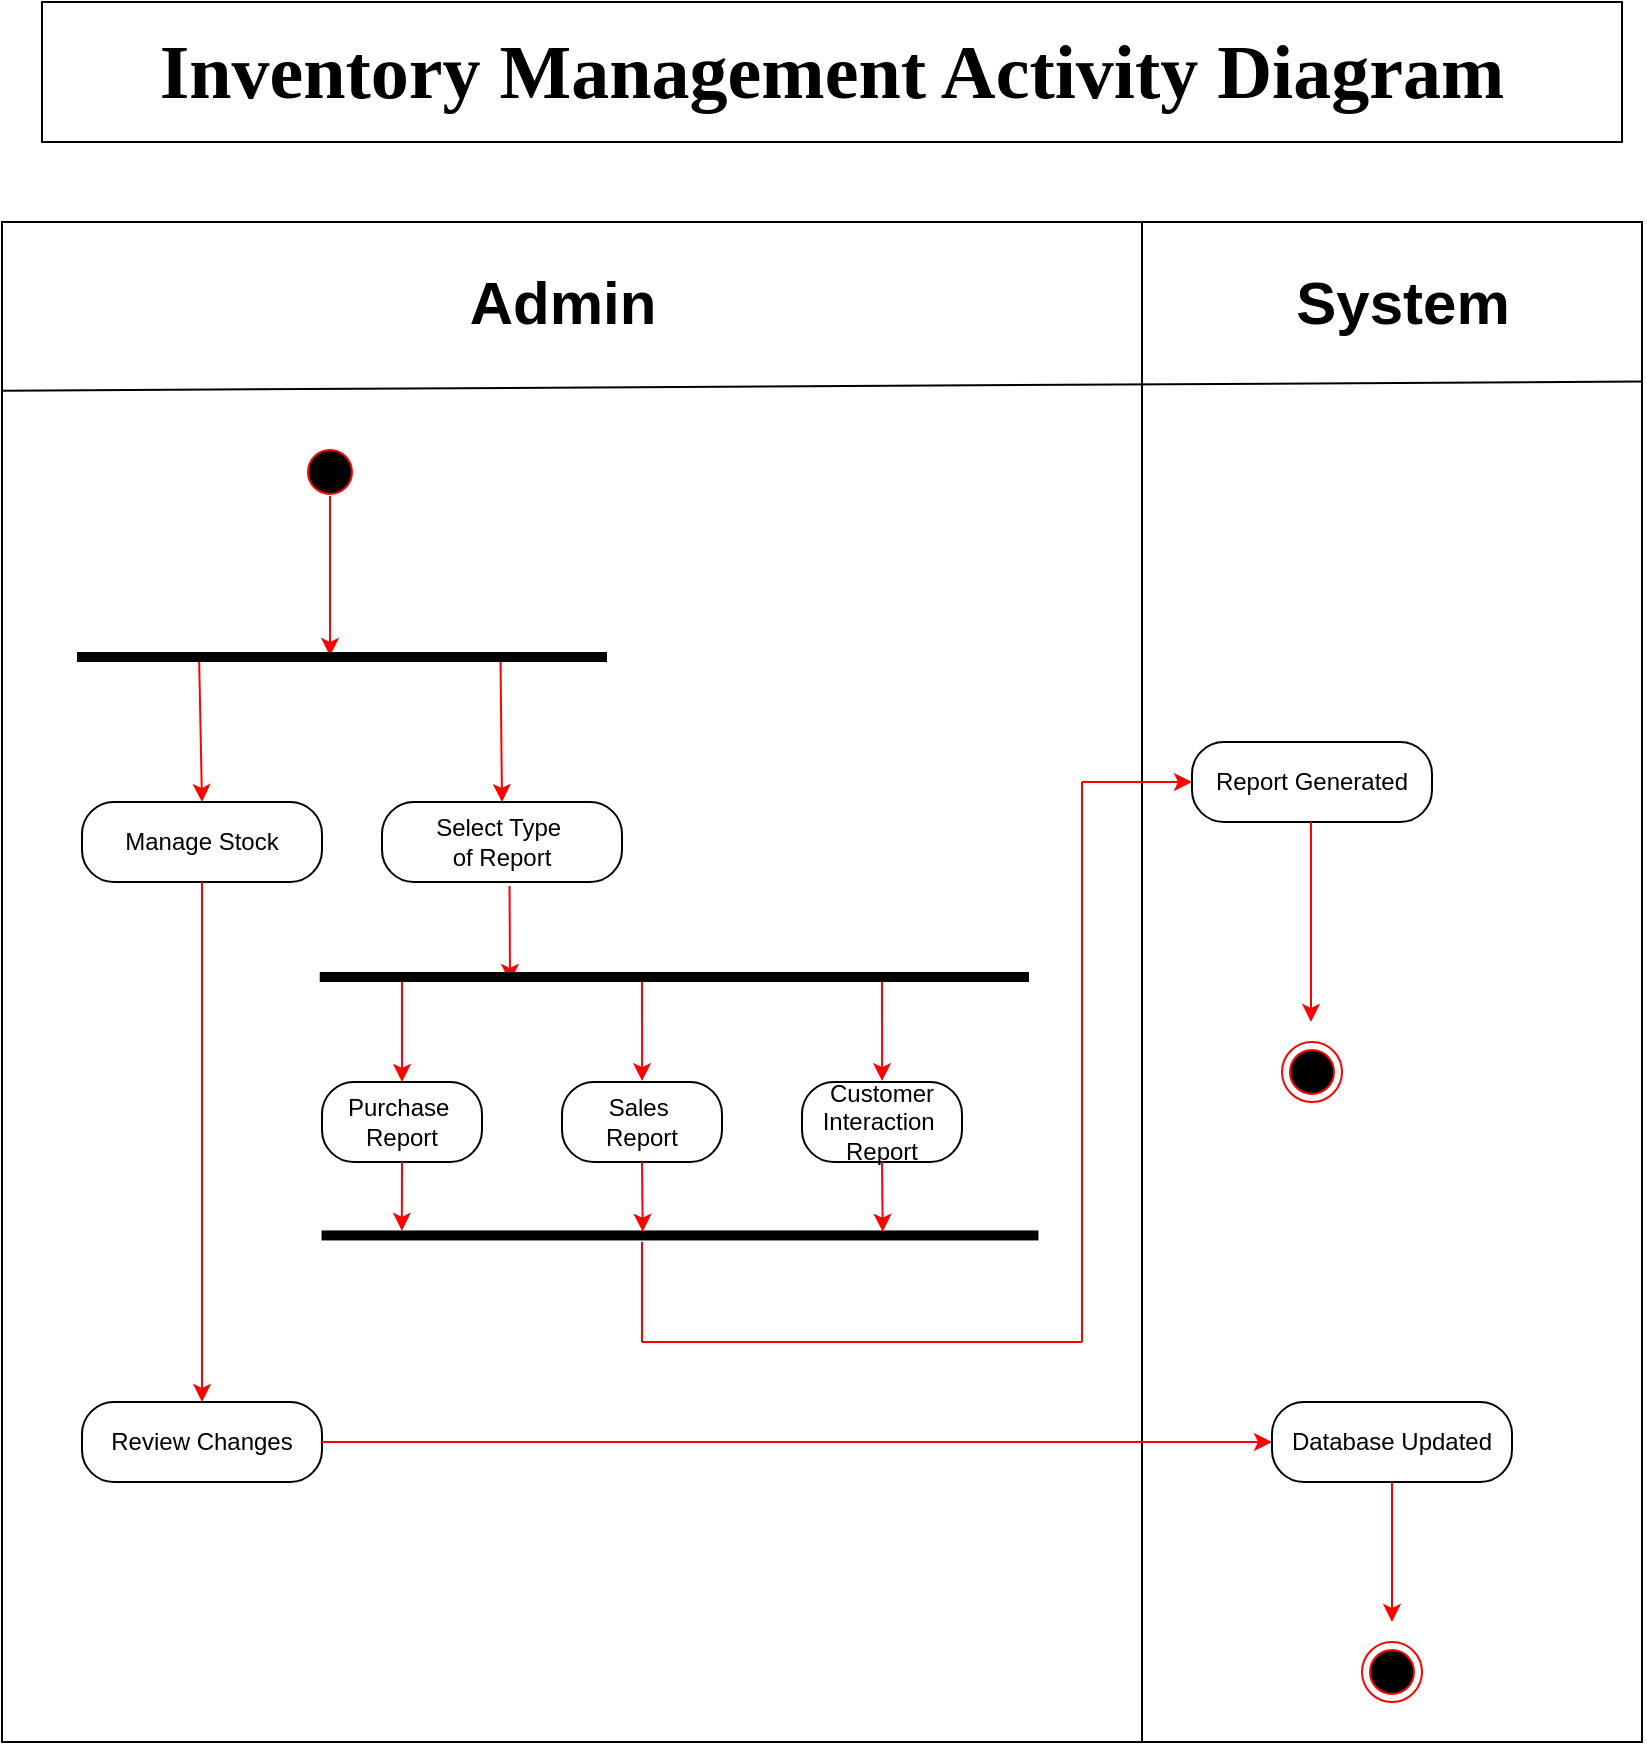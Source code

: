 <mxfile version="20.8.16" type="device"><diagram name="Page-1" id="8hG6qXGqGMkZUxzx_AlE"><mxGraphModel dx="1371" dy="1972" grid="1" gridSize="10" guides="1" tooltips="1" connect="1" arrows="1" fold="1" page="1" pageScale="1" pageWidth="850" pageHeight="1100" math="0" shadow="0"><root><mxCell id="0"/><mxCell id="1" parent="0"/><mxCell id="tO5HzroQKMsu5AwPtayn-18" value="" style="rounded=0;whiteSpace=wrap;html=1;" vertex="1" parent="1"><mxGeometry y="40" width="820" height="760" as="geometry"/></mxCell><mxCell id="71o0uNqL2_uKBwfgF1g0-2" value="" style="endArrow=none;html=1;rounded=0;" parent="1" edge="1"><mxGeometry width="50" height="50" relative="1" as="geometry"><mxPoint x="570" y="800" as="sourcePoint"/><mxPoint x="570" y="40" as="targetPoint"/></mxGeometry></mxCell><mxCell id="71o0uNqL2_uKBwfgF1g0-6" value="&lt;font style=&quot;font-size: 30px;&quot;&gt;&lt;b&gt;Admin&lt;/b&gt;&lt;/font&gt;" style="text;html=1;align=center;verticalAlign=middle;resizable=0;points=[];autosize=1;strokeColor=none;fillColor=none;" parent="1" vertex="1"><mxGeometry x="220" y="55" width="120" height="50" as="geometry"/></mxCell><mxCell id="71o0uNqL2_uKBwfgF1g0-7" value="&lt;font size=&quot;1&quot; style=&quot;&quot;&gt;&lt;b style=&quot;font-size: 30px;&quot;&gt;System&lt;/b&gt;&lt;/font&gt;" style="text;html=1;align=center;verticalAlign=middle;resizable=0;points=[];autosize=1;strokeColor=none;fillColor=none;" parent="1" vertex="1"><mxGeometry x="635" y="55" width="130" height="50" as="geometry"/></mxCell><mxCell id="71o0uNqL2_uKBwfgF1g0-8" value="" style="ellipse;html=1;shape=startState;fillColor=#000000;strokeColor=#ff0000;" parent="1" vertex="1"><mxGeometry x="149" y="150" width="30" height="30" as="geometry"/></mxCell><mxCell id="71o0uNqL2_uKBwfgF1g0-12" value="" style="endArrow=classic;html=1;rounded=0;fontSize=13;strokeColor=#FF0000;entryX=0.5;entryY=0;entryDx=0;entryDy=0;exitX=0.333;exitY=0.201;exitDx=0;exitDy=0;exitPerimeter=0;" parent="1" source="PN1fijvwRFcEXpJsKD2K-2" target="71o0uNqL2_uKBwfgF1g0-14" edge="1"><mxGeometry width="50" height="50" relative="1" as="geometry"><mxPoint x="180" y="250" as="sourcePoint"/><mxPoint x="300" y="250" as="targetPoint"/></mxGeometry></mxCell><mxCell id="71o0uNqL2_uKBwfgF1g0-14" value="Select Type&amp;nbsp;&lt;br&gt;of Report" style="rounded=1;whiteSpace=wrap;html=1;arcSize=40;" parent="1" vertex="1"><mxGeometry x="190" y="330" width="120" height="40" as="geometry"/></mxCell><mxCell id="71o0uNqL2_uKBwfgF1g0-16" value="Report Generated" style="rounded=1;whiteSpace=wrap;html=1;arcSize=40;" parent="1" vertex="1"><mxGeometry x="595" y="300" width="120" height="40" as="geometry"/></mxCell><mxCell id="71o0uNqL2_uKBwfgF1g0-17" value="" style="endArrow=classic;html=1;rounded=0;fontSize=35;strokeColor=#FF0000;" parent="1" edge="1"><mxGeometry width="50" height="50" relative="1" as="geometry"><mxPoint x="654.5" y="340.0" as="sourcePoint"/><mxPoint x="654.5" y="440" as="targetPoint"/></mxGeometry></mxCell><mxCell id="71o0uNqL2_uKBwfgF1g0-19" value="" style="endArrow=classic;html=1;rounded=0;fontSize=35;strokeColor=#FF0000;exitX=1.4;exitY=0.716;exitDx=0;exitDy=0;exitPerimeter=0;entryX=0.5;entryY=0;entryDx=0;entryDy=0;" parent="1" target="71o0uNqL2_uKBwfgF1g0-20" edge="1"><mxGeometry width="50" height="50" relative="1" as="geometry"><mxPoint x="98.56" y="258.34" as="sourcePoint"/><mxPoint x="110" y="341.67" as="targetPoint"/><Array as="points"/></mxGeometry></mxCell><mxCell id="71o0uNqL2_uKBwfgF1g0-20" value="Manage Stock" style="rounded=1;whiteSpace=wrap;html=1;arcSize=40;" parent="1" vertex="1"><mxGeometry x="40" y="330.0" width="120" height="40" as="geometry"/></mxCell><mxCell id="71o0uNqL2_uKBwfgF1g0-21" value="" style="endArrow=classic;html=1;rounded=0;fontSize=35;strokeColor=#FF0000;exitX=0.5;exitY=1;exitDx=0;exitDy=0;entryX=0.5;entryY=0;entryDx=0;entryDy=0;" parent="1" source="71o0uNqL2_uKBwfgF1g0-20" target="71o0uNqL2_uKBwfgF1g0-22" edge="1"><mxGeometry width="50" height="50" relative="1" as="geometry"><mxPoint x="80" y="480" as="sourcePoint"/><mxPoint x="80" y="560" as="targetPoint"/></mxGeometry></mxCell><mxCell id="71o0uNqL2_uKBwfgF1g0-22" value="Review Changes" style="rounded=1;whiteSpace=wrap;html=1;arcSize=40;" parent="1" vertex="1"><mxGeometry x="40" y="630" width="120" height="40" as="geometry"/></mxCell><mxCell id="71o0uNqL2_uKBwfgF1g0-23" value="" style="endArrow=classic;html=1;rounded=0;fontSize=13;strokeColor=#FF0000;exitX=1;exitY=0.5;exitDx=0;exitDy=0;entryX=0;entryY=0.5;entryDx=0;entryDy=0;" parent="1" source="71o0uNqL2_uKBwfgF1g0-22" target="71o0uNqL2_uKBwfgF1g0-24" edge="1"><mxGeometry width="50" height="50" relative="1" as="geometry"><mxPoint x="160" y="580" as="sourcePoint"/><mxPoint x="590" y="580" as="targetPoint"/></mxGeometry></mxCell><mxCell id="71o0uNqL2_uKBwfgF1g0-24" value="Database Updated" style="rounded=1;whiteSpace=wrap;html=1;arcSize=40;" parent="1" vertex="1"><mxGeometry x="635" y="630" width="120" height="40" as="geometry"/></mxCell><mxCell id="71o0uNqL2_uKBwfgF1g0-25" value="" style="endArrow=classic;html=1;rounded=0;fontSize=35;strokeColor=#FF0000;exitX=0.5;exitY=1;exitDx=0;exitDy=0;entryX=0.5;entryY=0;entryDx=0;entryDy=0;" parent="1" source="71o0uNqL2_uKBwfgF1g0-24" edge="1"><mxGeometry width="50" height="50" relative="1" as="geometry"><mxPoint x="650" y="597.0" as="sourcePoint"/><mxPoint x="695" y="740" as="targetPoint"/></mxGeometry></mxCell><mxCell id="IWHZpn8ylvy78y_DASjl-1" value="&lt;b&gt;&lt;font style=&quot;font-size: 38px;&quot; face=&quot;Comic Sans MS&quot;&gt;Inventory Management Activity Diagram&lt;/font&gt;&lt;/b&gt;" style="rounded=0;whiteSpace=wrap;html=1;" parent="1" vertex="1"><mxGeometry x="20" y="-70" width="790" height="70" as="geometry"/></mxCell><mxCell id="ucpDLMywtobaSeo2JE9W-3" value="" style="endArrow=classic;html=1;rounded=0;fontSize=35;strokeColor=#FF0000;" parent="1" edge="1"><mxGeometry width="50" height="50" relative="1" as="geometry"><mxPoint x="164" y="177" as="sourcePoint"/><mxPoint x="164" y="257" as="targetPoint"/></mxGeometry></mxCell><mxCell id="ucpDLMywtobaSeo2JE9W-6" value="Purchase&amp;nbsp;&lt;br&gt;Report" style="rounded=1;whiteSpace=wrap;html=1;arcSize=40;" parent="1" vertex="1"><mxGeometry x="160" y="470" width="80" height="40" as="geometry"/></mxCell><mxCell id="ucpDLMywtobaSeo2JE9W-7" value="Sales&amp;nbsp;&lt;br&gt;Report" style="rounded=1;whiteSpace=wrap;html=1;arcSize=40;" parent="1" vertex="1"><mxGeometry x="280" y="470" width="80" height="40" as="geometry"/></mxCell><mxCell id="ucpDLMywtobaSeo2JE9W-11" value="" style="endArrow=none;html=1;rounded=0;exitX=0;exitY=0.111;exitDx=0;exitDy=0;exitPerimeter=0;entryX=1;entryY=0.105;entryDx=0;entryDy=0;entryPerimeter=0;" parent="1" edge="1"><mxGeometry width="50" height="50" relative="1" as="geometry"><mxPoint y="124.36" as="sourcePoint"/><mxPoint x="820" y="119.8" as="targetPoint"/></mxGeometry></mxCell><mxCell id="PN1fijvwRFcEXpJsKD2K-2" value="" style="html=1;points=[];perimeter=orthogonalPerimeter;fillColor=#000000;strokeColor=none;rotation=90;" parent="1" vertex="1"><mxGeometry x="167.5" y="125" width="5" height="265" as="geometry"/></mxCell><mxCell id="PN1fijvwRFcEXpJsKD2K-4" value="" style="endArrow=classic;html=1;rounded=0;fontSize=35;strokeColor=#FF0000;entryX=0.5;entryY=0;entryDx=0;entryDy=0;" parent="1" target="ucpDLMywtobaSeo2JE9W-6" edge="1"><mxGeometry width="50" height="50" relative="1" as="geometry"><mxPoint x="200" y="420" as="sourcePoint"/><mxPoint x="201" y="470" as="targetPoint"/><Array as="points"/></mxGeometry></mxCell><mxCell id="PN1fijvwRFcEXpJsKD2K-5" value="" style="endArrow=classic;html=1;rounded=0;fontSize=35;strokeColor=#FF0000;" parent="1" edge="1"><mxGeometry width="50" height="50" relative="1" as="geometry"><mxPoint x="253.77" y="372" as="sourcePoint"/><mxPoint x="254" y="420" as="targetPoint"/></mxGeometry></mxCell><mxCell id="PN1fijvwRFcEXpJsKD2K-6" value="" style="html=1;points=[];perimeter=orthogonalPerimeter;fillColor=#000000;strokeColor=none;rotation=90;" parent="1" vertex="1"><mxGeometry x="333.68" y="240.19" width="5" height="354.61" as="geometry"/></mxCell><mxCell id="PN1fijvwRFcEXpJsKD2K-9" value="" style="endArrow=classic;html=1;rounded=0;fontSize=35;strokeColor=#FF0000;exitX=0.5;exitY=1;exitDx=0;exitDy=0;entryX=0.033;entryY=0.888;entryDx=0;entryDy=0;entryPerimeter=0;" parent="1" source="ucpDLMywtobaSeo2JE9W-6" target="PN1fijvwRFcEXpJsKD2K-10" edge="1"><mxGeometry width="50" height="50" relative="1" as="geometry"><mxPoint x="210" y="520" as="sourcePoint"/><mxPoint x="210" y="540" as="targetPoint"/><Array as="points"/></mxGeometry></mxCell><mxCell id="PN1fijvwRFcEXpJsKD2K-10" value="" style="html=1;points=[];perimeter=orthogonalPerimeter;fillColor=#000000;strokeColor=none;rotation=90;" parent="1" vertex="1"><mxGeometry x="336.5" y="367.5" width="5" height="358.44" as="geometry"/></mxCell><mxCell id="tO5HzroQKMsu5AwPtayn-1" value="" style="endArrow=classic;html=1;rounded=0;fontSize=35;strokeColor=#FF0000;entryX=0.667;entryY=-0.011;entryDx=0;entryDy=0;entryPerimeter=0;" edge="1" parent="1"><mxGeometry width="50" height="50" relative="1" as="geometry"><mxPoint x="320" y="420" as="sourcePoint"/><mxPoint x="320.04" y="469.56" as="targetPoint"/><Array as="points"/></mxGeometry></mxCell><mxCell id="tO5HzroQKMsu5AwPtayn-2" value="" style="endArrow=classic;html=1;rounded=0;fontSize=35;strokeColor=#FF0000;exitX=0.5;exitY=1;exitDx=0;exitDy=0;entryX=0.131;entryY=0.552;entryDx=0;entryDy=0;entryPerimeter=0;" edge="1" parent="1" source="ucpDLMywtobaSeo2JE9W-7" target="PN1fijvwRFcEXpJsKD2K-10"><mxGeometry width="50" height="50" relative="1" as="geometry"><mxPoint x="359.1" y="510" as="sourcePoint"/><mxPoint x="359.784" y="544.395" as="targetPoint"/><Array as="points"/></mxGeometry></mxCell><mxCell id="tO5HzroQKMsu5AwPtayn-3" value="" style="ellipse;html=1;shape=endState;fillColor=#000000;strokeColor=#ff0000;" vertex="1" parent="1"><mxGeometry x="680" y="750" width="30" height="30" as="geometry"/></mxCell><mxCell id="tO5HzroQKMsu5AwPtayn-4" value="" style="ellipse;html=1;shape=endState;fillColor=#000000;strokeColor=#ff0000;" vertex="1" parent="1"><mxGeometry x="640" y="450" width="30" height="30" as="geometry"/></mxCell><mxCell id="tO5HzroQKMsu5AwPtayn-5" value="Customer Interaction&amp;nbsp;&lt;br&gt;Report" style="rounded=1;whiteSpace=wrap;html=1;arcSize=40;" vertex="1" parent="1"><mxGeometry x="400" y="470" width="80" height="40" as="geometry"/></mxCell><mxCell id="tO5HzroQKMsu5AwPtayn-6" value="" style="endArrow=classic;html=1;rounded=0;fontSize=35;strokeColor=#FF0000;entryX=0.667;entryY=-0.011;entryDx=0;entryDy=0;entryPerimeter=0;" edge="1" parent="1"><mxGeometry width="50" height="50" relative="1" as="geometry"><mxPoint x="440" y="420" as="sourcePoint"/><mxPoint x="440.04" y="469.56" as="targetPoint"/><Array as="points"/></mxGeometry></mxCell><mxCell id="tO5HzroQKMsu5AwPtayn-7" value="" style="endArrow=classic;html=1;rounded=0;fontSize=35;strokeColor=#FF0000;exitX=0.5;exitY=1;exitDx=0;exitDy=0;entryX=0.131;entryY=0.552;entryDx=0;entryDy=0;entryPerimeter=0;" edge="1" parent="1" source="tO5HzroQKMsu5AwPtayn-5"><mxGeometry width="50" height="50" relative="1" as="geometry"><mxPoint x="479.1" y="510" as="sourcePoint"/><mxPoint x="440.361" y="544.875" as="targetPoint"/><Array as="points"/></mxGeometry></mxCell><mxCell id="tO5HzroQKMsu5AwPtayn-8" value="" style="endArrow=none;html=1;rounded=0;strokeColor=#FF0000;" edge="1" parent="1"><mxGeometry width="50" height="50" relative="1" as="geometry"><mxPoint x="320" y="600" as="sourcePoint"/><mxPoint x="320" y="550" as="targetPoint"/></mxGeometry></mxCell><mxCell id="tO5HzroQKMsu5AwPtayn-9" value="" style="endArrow=none;html=1;rounded=0;strokeColor=#FF0000;" edge="1" parent="1"><mxGeometry width="50" height="50" relative="1" as="geometry"><mxPoint x="320" y="600" as="sourcePoint"/><mxPoint x="540" y="600" as="targetPoint"/></mxGeometry></mxCell><mxCell id="tO5HzroQKMsu5AwPtayn-10" value="" style="endArrow=none;html=1;rounded=0;strokeColor=#FF0000;" edge="1" parent="1"><mxGeometry width="50" height="50" relative="1" as="geometry"><mxPoint x="540" y="600" as="sourcePoint"/><mxPoint x="540" y="320" as="targetPoint"/></mxGeometry></mxCell><mxCell id="tO5HzroQKMsu5AwPtayn-11" value="" style="endArrow=classic;html=1;rounded=0;entryX=0;entryY=0.5;entryDx=0;entryDy=0;strokeColor=#FF0000;" edge="1" parent="1" target="71o0uNqL2_uKBwfgF1g0-16"><mxGeometry width="50" height="50" relative="1" as="geometry"><mxPoint x="540" y="320" as="sourcePoint"/><mxPoint x="590" y="320" as="targetPoint"/></mxGeometry></mxCell></root></mxGraphModel></diagram></mxfile>